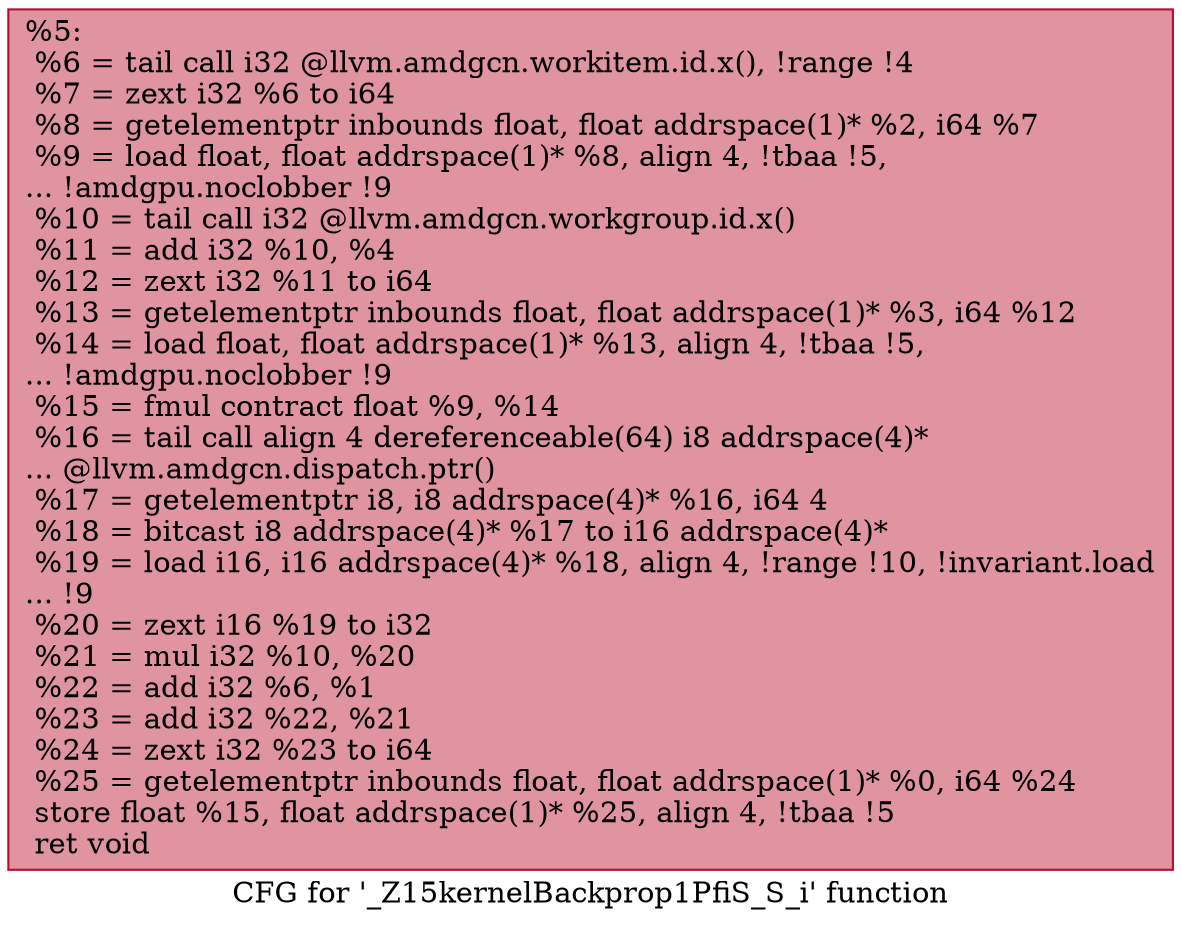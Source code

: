 digraph "CFG for '_Z15kernelBackprop1PfiS_S_i' function" {
	label="CFG for '_Z15kernelBackprop1PfiS_S_i' function";

	Node0x5654140 [shape=record,color="#b70d28ff", style=filled, fillcolor="#b70d2870",label="{%5:\l  %6 = tail call i32 @llvm.amdgcn.workitem.id.x(), !range !4\l  %7 = zext i32 %6 to i64\l  %8 = getelementptr inbounds float, float addrspace(1)* %2, i64 %7\l  %9 = load float, float addrspace(1)* %8, align 4, !tbaa !5,\l... !amdgpu.noclobber !9\l  %10 = tail call i32 @llvm.amdgcn.workgroup.id.x()\l  %11 = add i32 %10, %4\l  %12 = zext i32 %11 to i64\l  %13 = getelementptr inbounds float, float addrspace(1)* %3, i64 %12\l  %14 = load float, float addrspace(1)* %13, align 4, !tbaa !5,\l... !amdgpu.noclobber !9\l  %15 = fmul contract float %9, %14\l  %16 = tail call align 4 dereferenceable(64) i8 addrspace(4)*\l... @llvm.amdgcn.dispatch.ptr()\l  %17 = getelementptr i8, i8 addrspace(4)* %16, i64 4\l  %18 = bitcast i8 addrspace(4)* %17 to i16 addrspace(4)*\l  %19 = load i16, i16 addrspace(4)* %18, align 4, !range !10, !invariant.load\l... !9\l  %20 = zext i16 %19 to i32\l  %21 = mul i32 %10, %20\l  %22 = add i32 %6, %1\l  %23 = add i32 %22, %21\l  %24 = zext i32 %23 to i64\l  %25 = getelementptr inbounds float, float addrspace(1)* %0, i64 %24\l  store float %15, float addrspace(1)* %25, align 4, !tbaa !5\l  ret void\l}"];
}

